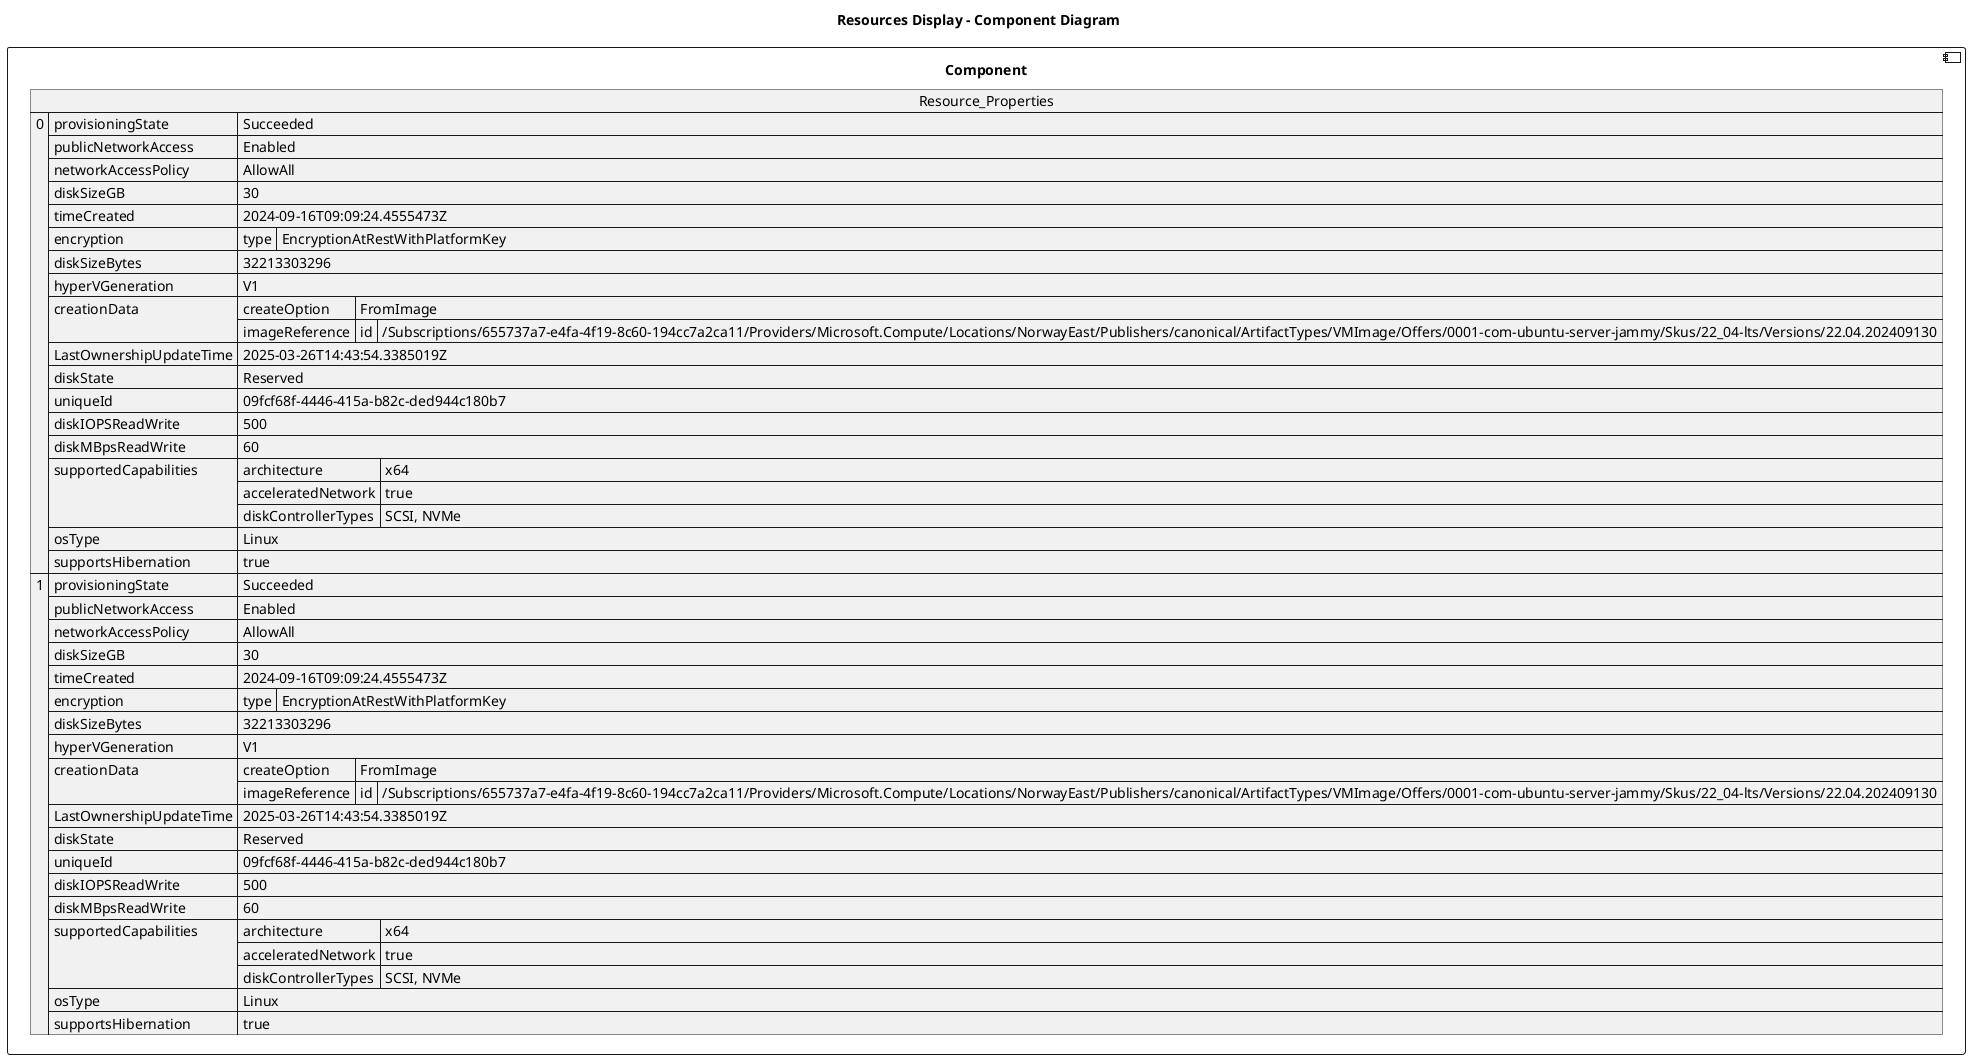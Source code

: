 @startuml

title Resources Display - Component Diagram

component Component {

json  Resource_Properties {
  "0": {
    "provisioningState": "Succeeded",
    "publicNetworkAccess": "Enabled",
    "networkAccessPolicy": "AllowAll",
    "diskSizeGB": 30,
    "timeCreated": "2024-09-16T09:09:24.4555473Z",
    "encryption": {
      "type": "EncryptionAtRestWithPlatformKey"
    },
    "diskSizeBytes": 32213303296,
    "hyperVGeneration": "V1",
    "creationData": {
      "createOption": "FromImage",
      "imageReference": {
        "id": "/Subscriptions/655737a7-e4fa-4f19-8c60-194cc7a2ca11/Providers/Microsoft.Compute/Locations/NorwayEast/Publishers/canonical/ArtifactTypes/VMImage/Offers/0001-com-ubuntu-server-jammy/Skus/22_04-lts/Versions/22.04.202409130"
      }
    },
    "LastOwnershipUpdateTime": "2025-03-26T14:43:54.3385019Z",
    "diskState": "Reserved",
    "uniqueId": "09fcf68f-4446-415a-b82c-ded944c180b7",
    "diskIOPSReadWrite": 500,
    "diskMBpsReadWrite": 60,
    "supportedCapabilities": {
      "architecture": "x64",
      "acceleratedNetwork": true,
      "diskControllerTypes": "SCSI, NVMe"
    },
    "osType": "Linux",
    "supportsHibernation": true
  },
  "1": {
    "provisioningState": "Succeeded",
    "publicNetworkAccess": "Enabled",
    "networkAccessPolicy": "AllowAll",
    "diskSizeGB": 30,
    "timeCreated": "2024-09-16T09:09:24.4555473Z",
    "encryption": {
      "type": "EncryptionAtRestWithPlatformKey"
    },
    "diskSizeBytes": 32213303296,
    "hyperVGeneration": "V1",
    "creationData": {
      "createOption": "FromImage",
      "imageReference": {
        "id": "/Subscriptions/655737a7-e4fa-4f19-8c60-194cc7a2ca11/Providers/Microsoft.Compute/Locations/NorwayEast/Publishers/canonical/ArtifactTypes/VMImage/Offers/0001-com-ubuntu-server-jammy/Skus/22_04-lts/Versions/22.04.202409130"
      }
    },
    "LastOwnershipUpdateTime": "2025-03-26T14:43:54.3385019Z",
    "diskState": "Reserved",
    "uniqueId": "09fcf68f-4446-415a-b82c-ded944c180b7",
    "diskIOPSReadWrite": 500,
    "diskMBpsReadWrite": 60,
    "supportedCapabilities": {
      "architecture": "x64",
      "acceleratedNetwork": true,
      "diskControllerTypes": "SCSI, NVMe"
    },
    "osType": "Linux",
    "supportsHibernation": true
  }
}
}
@enduml
